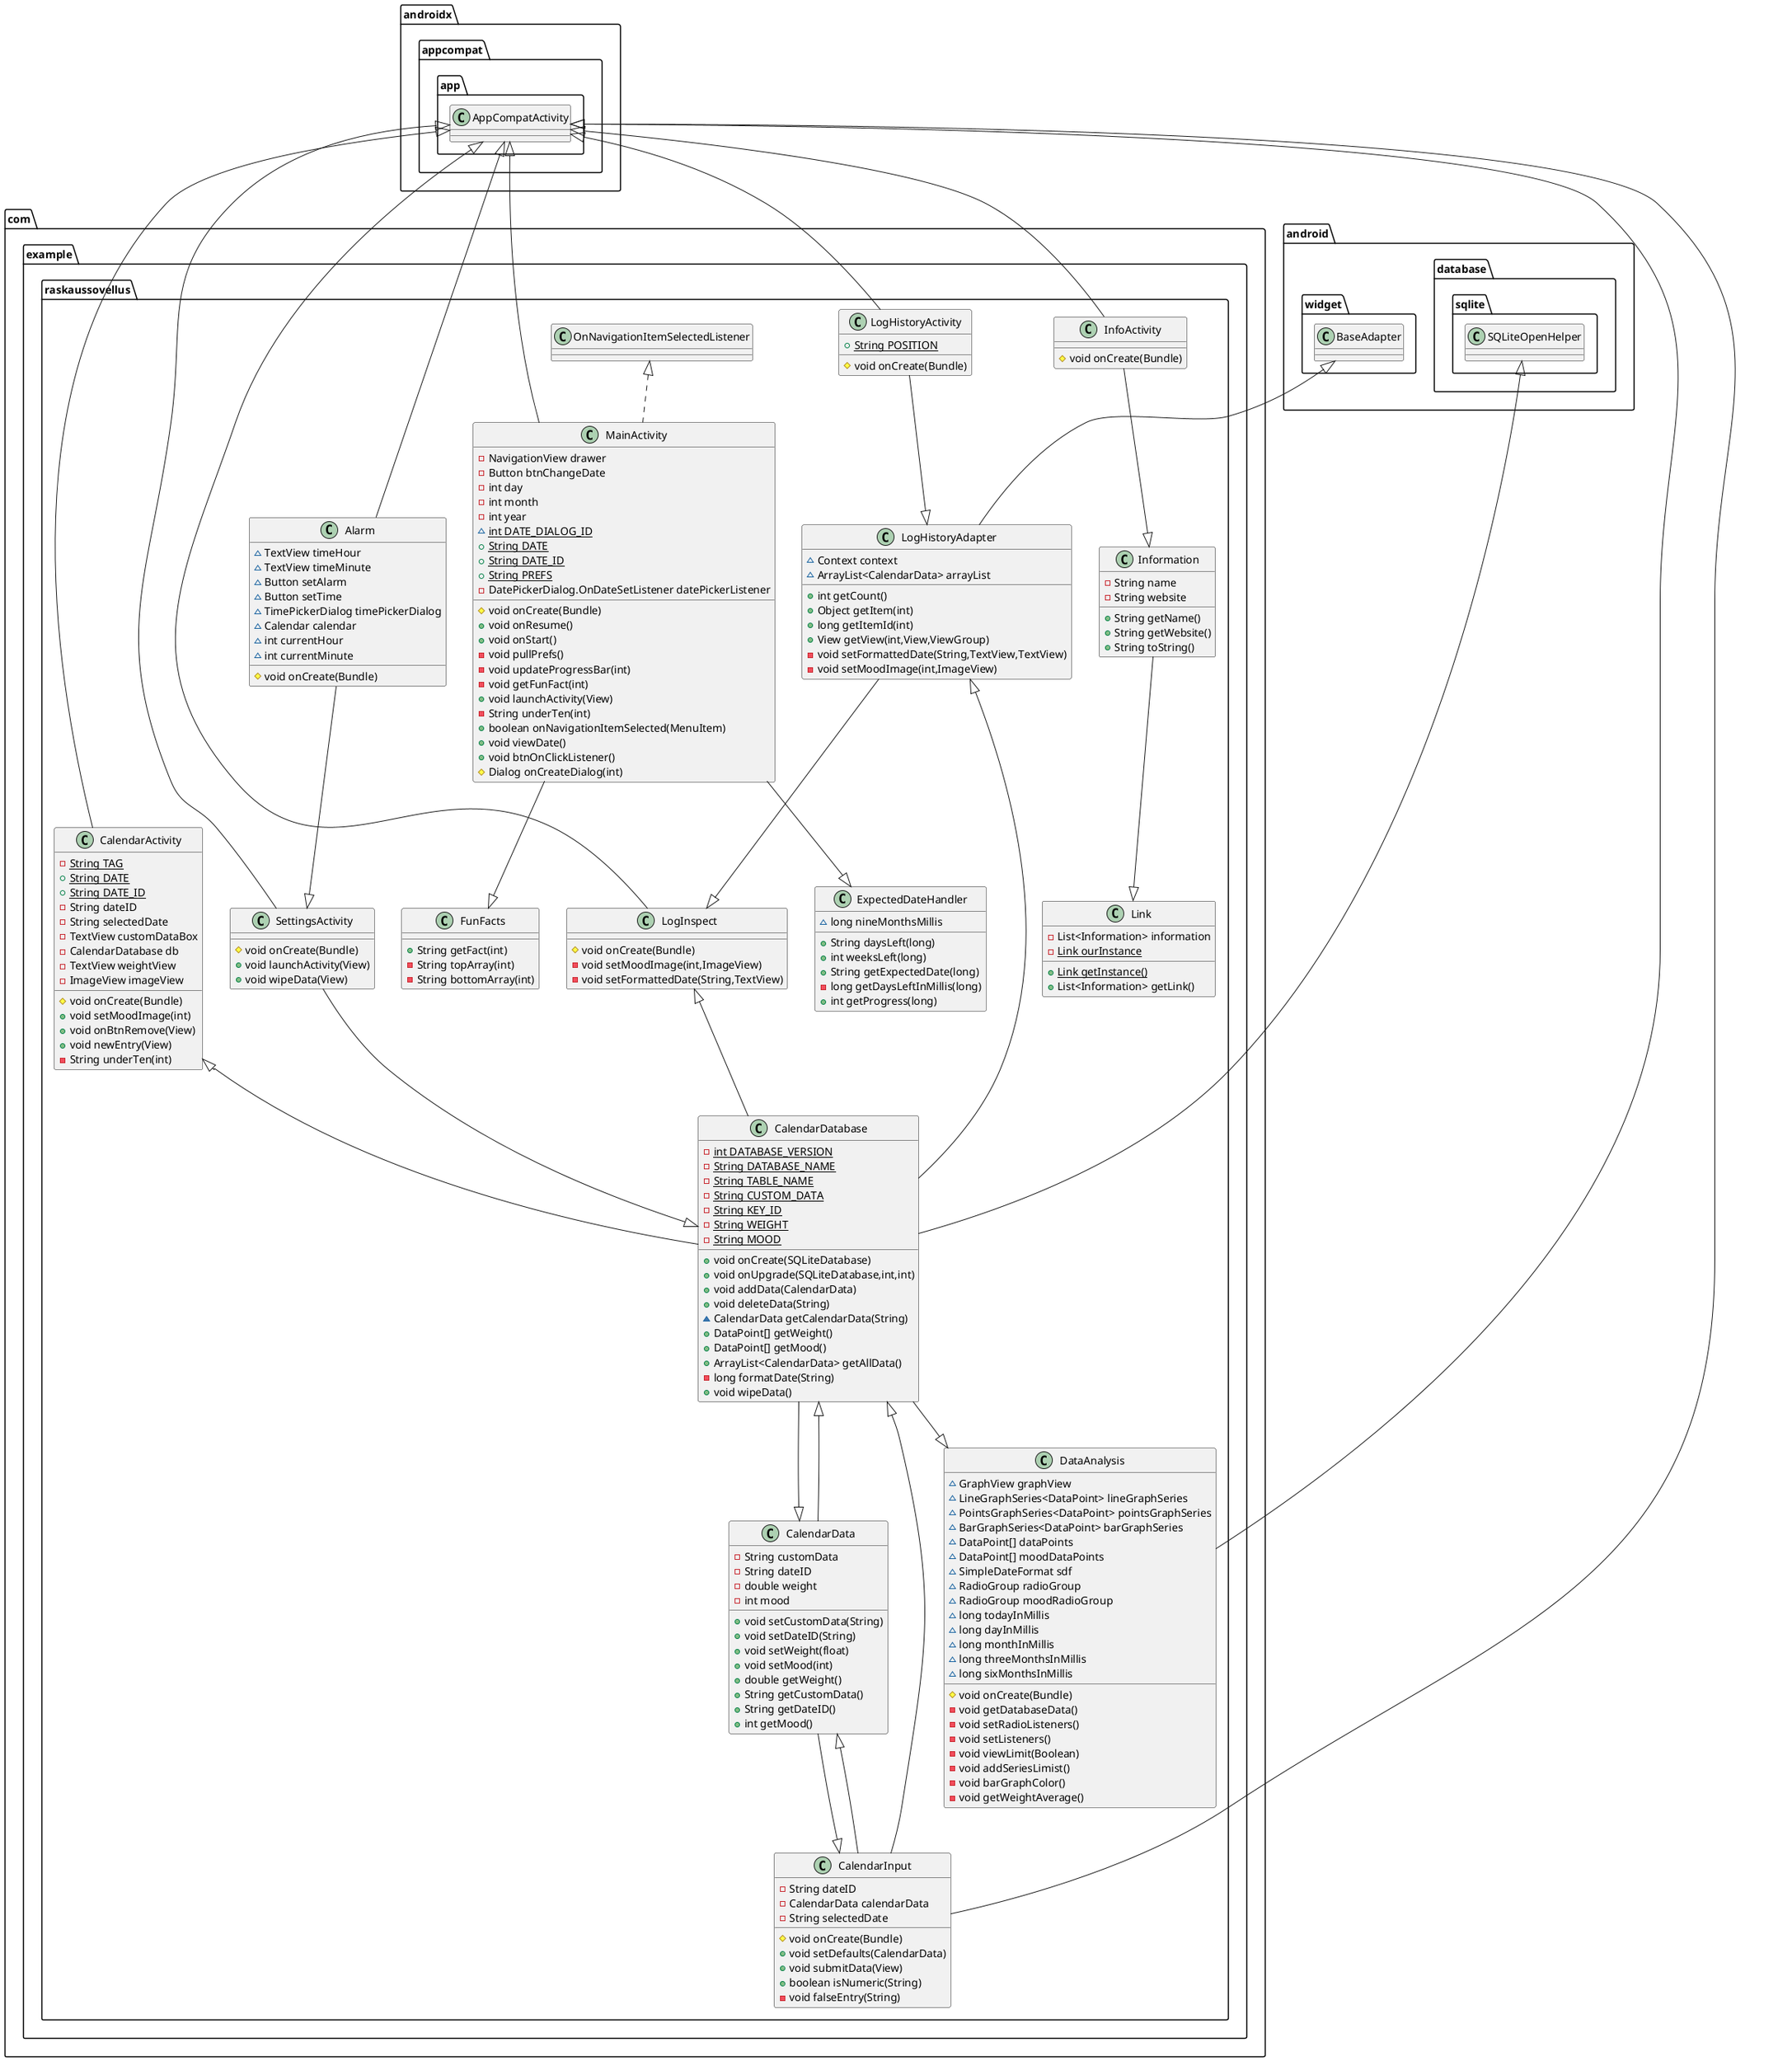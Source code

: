 @startuml
class com.example.raskaussovellus.Information {
- String name
- String website
+ String getName()
+ String getWebsite()
+ String toString()
}
class com.example.raskaussovellus.CalendarDatabase {
- {static} int DATABASE_VERSION
- {static} String DATABASE_NAME
- {static} String TABLE_NAME
- {static} String CUSTOM_DATA
- {static} String KEY_ID
- {static} String WEIGHT
- {static} String MOOD
+ void onCreate(SQLiteDatabase)
+ void onUpgrade(SQLiteDatabase,int,int)
+ void addData(CalendarData)
+ void deleteData(String)
~ CalendarData getCalendarData(String)
+ DataPoint[] getWeight()
+ DataPoint[] getMood()
+ ArrayList<CalendarData> getAllData()
- long formatDate(String)
+ void wipeData()
}
class com.example.raskaussovellus.SettingsActivity {
# void onCreate(Bundle)
+ void launchActivity(View)
+ void wipeData(View)
}
class com.example.raskaussovellus.MainActivity {
- NavigationView drawer
- Button btnChangeDate
- int day
- int month
- int year
~ {static} int DATE_DIALOG_ID
+ {static} String DATE
+ {static} String DATE_ID
+ {static} String PREFS
- DatePickerDialog.OnDateSetListener datePickerListener
# void onCreate(Bundle)
+ void onResume()
+ void onStart()
- void pullPrefs()
- void updateProgressBar(int)
- void getFunFact(int)
+ void launchActivity(View)
- String underTen(int)
+ boolean onNavigationItemSelected(MenuItem)
+ void viewDate()
+ void btnOnClickListener()
# Dialog onCreateDialog(int)
}
class com.example.raskaussovellus.LogInspect {
# void onCreate(Bundle)
- void setMoodImage(int,ImageView)
- void setFormattedDate(String,TextView)
}
class com.example.raskaussovellus.DataAnalysis {
~ GraphView graphView
~ LineGraphSeries<DataPoint> lineGraphSeries
~ PointsGraphSeries<DataPoint> pointsGraphSeries
~ BarGraphSeries<DataPoint> barGraphSeries
~ DataPoint[] dataPoints
~ DataPoint[] moodDataPoints
~ SimpleDateFormat sdf
~ RadioGroup radioGroup
~ RadioGroup moodRadioGroup
~ long todayInMillis
~ long dayInMillis
~ long monthInMillis
~ long threeMonthsInMillis
~ long sixMonthsInMillis
# void onCreate(Bundle)
- void getDatabaseData()
- void setRadioListeners()
- void setListeners()
- void viewLimit(Boolean)
- void addSeriesLimist()
- void barGraphColor()
- void getWeightAverage()
}
class com.example.raskaussovellus.Link {
- List<Information> information
- {static} Link ourInstance
+ {static} Link getInstance()
+ List<Information> getLink()
}
class com.example.raskaussovellus.CalendarActivity {
- {static} String TAG
+ {static} String DATE
+ {static} String DATE_ID
- String dateID
- String selectedDate
- TextView customDataBox
- CalendarDatabase db
- TextView weightView
- ImageView imageView
# void onCreate(Bundle)
+ void setMoodImage(int)
+ void onBtnRemove(View)
+ void newEntry(View)
- String underTen(int)
}
class com.example.raskaussovellus.InfoActivity {
# void onCreate(Bundle)
}
class com.example.raskaussovellus.ExpectedDateHandler {
~ long nineMonthsMillis
+ String daysLeft(long)
+ int weeksLeft(long)
+ String getExpectedDate(long)
- long getDaysLeftInMillis(long)
+ int getProgress(long)
}
class com.example.raskaussovellus.LogHistoryAdapter {
~ Context context
~ ArrayList<CalendarData> arrayList
+ int getCount()
+ Object getItem(int)
+ long getItemId(int)
+ View getView(int,View,ViewGroup)
- void setFormattedDate(String,TextView,TextView)
- void setMoodImage(int,ImageView)
}
class com.example.raskaussovellus.FunFacts {
+ String getFact(int)
- String topArray(int)
- String bottomArray(int)
}
class com.example.raskaussovellus.LogHistoryActivity {
+ {static} String POSITION
# void onCreate(Bundle)
}
class com.example.raskaussovellus.Alarm {
~ TextView timeHour
~ TextView timeMinute
~ Button setAlarm
~ Button setTime
~ TimePickerDialog timePickerDialog
~ Calendar calendar
~ int currentHour
~ int currentMinute
# void onCreate(Bundle)
}
class com.example.raskaussovellus.CalendarData {
- String customData
- String dateID
- double weight
- int mood
+ void setCustomData(String)
+ void setDateID(String)
+ void setWeight(float)
+ void setMood(int)
+ double getWeight()
+ String getCustomData()
+ String getDateID()
+ int getMood()
}
class com.example.raskaussovellus.CalendarInput {
- String dateID
- CalendarData calendarData
- String selectedDate
# void onCreate(Bundle)
+ void setDefaults(CalendarData)
+ void submitData(View)
+ boolean isNumeric(String)
- void falseEntry(String)
}


android.database.sqlite.SQLiteOpenHelper <|-- com.example.raskaussovellus.CalendarDatabase
androidx.appcompat.app.AppCompatActivity <|-- com.example.raskaussovellus.SettingsActivity
com.example.raskaussovellus.OnNavigationItemSelectedListener <|.. com.example.raskaussovellus.MainActivity
androidx.appcompat.app.AppCompatActivity <|-- com.example.raskaussovellus.MainActivity
androidx.appcompat.app.AppCompatActivity <|-- com.example.raskaussovellus.LogInspect
androidx.appcompat.app.AppCompatActivity <|-- com.example.raskaussovellus.DataAnalysis
androidx.appcompat.app.AppCompatActivity <|-- com.example.raskaussovellus.CalendarActivity
androidx.appcompat.app.AppCompatActivity <|-- com.example.raskaussovellus.InfoActivity
android.widget.BaseAdapter <|-- com.example.raskaussovellus.LogHistoryAdapter
androidx.appcompat.app.AppCompatActivity <|-- com.example.raskaussovellus.LogHistoryActivity
androidx.appcompat.app.AppCompatActivity <|-- com.example.raskaussovellus.Alarm
androidx.appcompat.app.AppCompatActivity <|-- com.example.raskaussovellus.CalendarInput
com.example.raskaussovellus.MainActivity --|> com.example.raskaussovellus.FunFacts
com.example.raskaussovellus.MainActivity --|> com.example.raskaussovellus.ExpectedDateHandler
com.example.raskaussovellus.CalendarDatabase --|> com.example.raskaussovellus.CalendarData
com.example.raskaussovellus.CalendarActivity <|-- com.example.raskaussovellus.CalendarDatabase
com.example.raskaussovellus.SettingsActivity --|> com.example.raskaussovellus.CalendarDatabase
com.example.raskaussovellus.Alarm --|> com.example.raskaussovellus.SettingsActivity
com.example.raskaussovellus.LogHistoryActivity --|> com.example.raskaussovellus.LogHistoryAdapter
com.example.raskaussovellus.LogHistoryAdapter <|-- com.example.raskaussovellus.CalendarDatabase
com.example.raskaussovellus.LogInspect <|-- com.example.raskaussovellus.CalendarDatabase
com.example.raskaussovellus.InfoActivity --|> com.example.raskaussovellus.Information
com.example.raskaussovellus.Information --|> com.example.raskaussovellus.Link
com.example.raskaussovellus.CalendarInput --|> com.example.raskaussovellus.CalendarDatabase
com.example.raskaussovellus.CalendarData --|> com.example.raskaussovellus.CalendarDatabase
com.example.raskaussovellus.CalendarInput --|> com.example.raskaussovellus.CalendarData
com.example.raskaussovellus.CalendarDatabase --|> com.example.raskaussovellus.DataAnalysis
com.example.raskaussovellus.LogHistoryAdapter --|> com.example.raskaussovellus.LogInspect
com.example.raskaussovellus.CalendarData --|> com.example.raskaussovellus.CalendarInput



@enduml